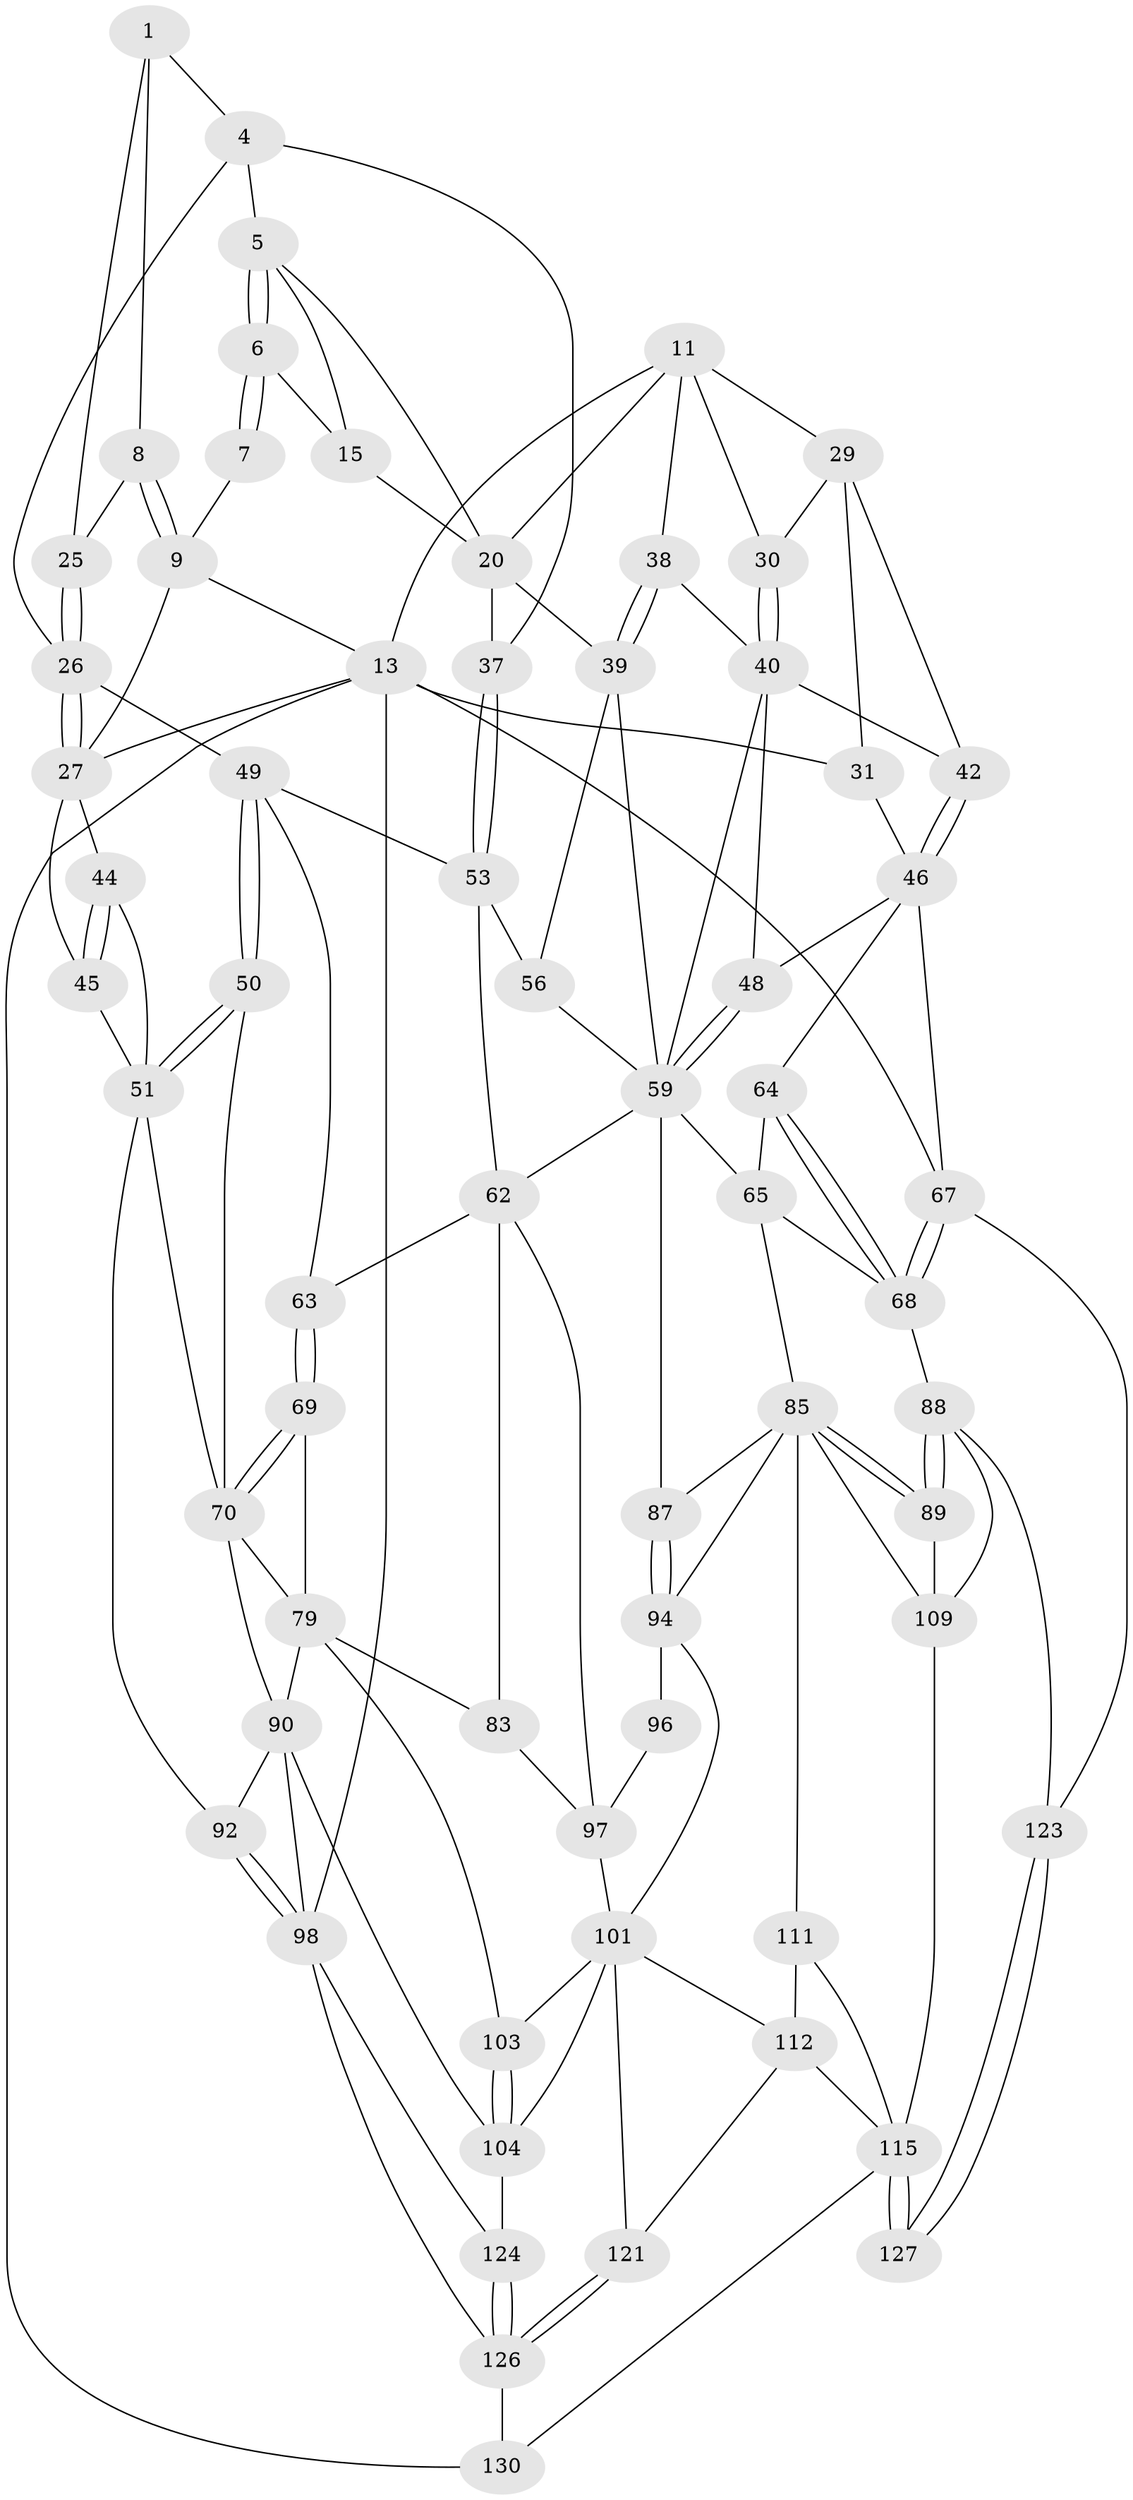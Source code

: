 // original degree distribution, {3: 0.023076923076923078, 5: 0.5615384615384615, 4: 0.2076923076923077, 6: 0.2076923076923077}
// Generated by graph-tools (version 1.1) at 2025/21/03/04/25 18:21:17]
// undirected, 65 vertices, 150 edges
graph export_dot {
graph [start="1"]
  node [color=gray90,style=filled];
  1 [pos="+0.23527040966054175+0",super="+2"];
  4 [pos="+0.32726987124548645+0.07860344704760383",super="+34"];
  5 [pos="+0.3291493699593636+0.07722341423266907",super="+21"];
  6 [pos="+0.43610206496626963+0"];
  7 [pos="+0.22491287735396218+0"];
  8 [pos="+0.2027159728661112+0.04532906221688649",super="+24"];
  9 [pos="+0.11357750196143976+0.05466497866578597",super="+10"];
  11 [pos="+0.750371646518191+0",super="+12+17"];
  13 [pos="+1+0",super="+14+71"];
  15 [pos="+0.4402849984814282+0",super="+16"];
  20 [pos="+0.5809088325982906+0.08546774248472407",super="+22"];
  25 [pos="+0.2165745251899853+0.14020235465550418"];
  26 [pos="+0.19983073827155287+0.17305039216551157",super="+35"];
  27 [pos="+0.13576955728925766+0.15862646592034488",super="+28"];
  29 [pos="+0.7713353134732134+0.08874120616911702",super="+32"];
  30 [pos="+0.7382723280512072+0.14644197917021387"];
  31 [pos="+1+0"];
  37 [pos="+0.437713783687022+0.1837297593217946"];
  38 [pos="+0.6107871773092802+0.21192030134205286"];
  39 [pos="+0.5658889296221273+0.2438416978916602",super="+55"];
  40 [pos="+0.7534274181365005+0.1794170663159547",super="+43+41"];
  42 [pos="+0.8893501000805427+0.13538821686349864"];
  44 [pos="+0.0921549945286611+0.19156432434522203"];
  45 [pos="+0+0.24192520598744646"];
  46 [pos="+0.9193930201614594+0.30065711142628265",super="+47+58"];
  48 [pos="+0.9037766064105598+0.31058953461982847"];
  49 [pos="+0.24989837802942128+0.2877556034515457",super="+54"];
  50 [pos="+0.2250497052277753+0.3294824067111573"];
  51 [pos="+0.14237054923976436+0.38240416354265705",super="+52"];
  53 [pos="+0.4173942621816735+0.24644040495924102",super="+57"];
  56 [pos="+0.5429008669745385+0.3393654057898361"];
  59 [pos="+0.7682590244989097+0.3709171350228908",super="+60"];
  62 [pos="+0.43179370401932876+0.39122359801073464",super="+75"];
  63 [pos="+0.4145092749243617+0.39878920407085583"];
  64 [pos="+0.9626181649747396+0.4004622882144593"];
  65 [pos="+0.848712718465317+0.4367021758480183",super="+66"];
  67 [pos="+1+0.5389186908469779",super="+72"];
  68 [pos="+1+0.5292196326164593",super="+84"];
  69 [pos="+0.38806810538767583+0.4329954769512346"];
  70 [pos="+0.26418448458687155+0.37551446889666174",super="+76"];
  79 [pos="+0.3088732975662574+0.4720510186118084",super="+80"];
  83 [pos="+0.4231159116605601+0.49280551332859046"];
  85 [pos="+0.7496691642614838+0.5289079593858043",super="+86"];
  87 [pos="+0.634377399561949+0.49371178478107214"];
  88 [pos="+0.8389463120262203+0.6364139137025118",super="+113"];
  89 [pos="+0.7766176867364348+0.5706904433130388"];
  90 [pos="+0.13028535772393823+0.5638576902959994",super="+93+91"];
  92 [pos="+0+0.6355150877818226"];
  94 [pos="+0.6026658880679141+0.5670861713529363",super="+95"];
  96 [pos="+0.5369470090039148+0.5119608018202786"];
  97 [pos="+0.5218634664209036+0.4910902238705251",super="+100"];
  98 [pos="+0+1",super="+99+125"];
  101 [pos="+0.4386462915679163+0.6056803870018049",super="+107+102"];
  103 [pos="+0.34839131869489837+0.5712931710556908"];
  104 [pos="+0.20343670085618573+0.6101808507165188",super="+105"];
  109 [pos="+0.6341108908910502+0.6258388851806668",super="+114"];
  111 [pos="+0.586770767451097+0.6551984651677555",super="+118"];
  112 [pos="+0.49336646592975575+0.6327767693814171",super="+119"];
  115 [pos="+0.7563225209862118+0.7571418182920852",super="+116"];
  121 [pos="+0.3989600790694073+0.8835580882409516"];
  123 [pos="+1+1"];
  124 [pos="+0.20319533402891957+0.8183189323770635"];
  126 [pos="+0.3610358301346583+0.9262224091072749",super="+128"];
  127 [pos="+1+0.9710554080930304"];
  130 [pos="+0.6607736997043195+1"];
  1 -- 8 [weight=2];
  1 -- 4;
  1 -- 25;
  4 -- 5;
  4 -- 37;
  4 -- 26;
  5 -- 6;
  5 -- 6;
  5 -- 20;
  5 -- 15;
  6 -- 7;
  6 -- 7;
  6 -- 15;
  7 -- 9;
  8 -- 9;
  8 -- 9;
  8 -- 25;
  9 -- 13;
  9 -- 27;
  11 -- 13;
  11 -- 20;
  11 -- 38;
  11 -- 29;
  11 -- 30;
  13 -- 31;
  13 -- 27;
  13 -- 98 [weight=2];
  13 -- 130;
  13 -- 67;
  15 -- 20;
  20 -- 37;
  20 -- 39;
  25 -- 26;
  25 -- 26;
  26 -- 27;
  26 -- 27;
  26 -- 49;
  27 -- 44;
  27 -- 45;
  29 -- 30;
  29 -- 42;
  29 -- 31;
  30 -- 40;
  30 -- 40;
  31 -- 46;
  37 -- 53;
  37 -- 53;
  38 -- 39;
  38 -- 39;
  38 -- 40;
  39 -- 56;
  39 -- 59;
  40 -- 42;
  40 -- 48;
  40 -- 59;
  42 -- 46;
  42 -- 46;
  44 -- 45;
  44 -- 45;
  44 -- 51;
  45 -- 51;
  46 -- 48;
  46 -- 64;
  46 -- 67;
  48 -- 59;
  48 -- 59;
  49 -- 50;
  49 -- 50;
  49 -- 53;
  49 -- 63;
  50 -- 51;
  50 -- 51;
  50 -- 70;
  51 -- 92;
  51 -- 70;
  53 -- 56;
  53 -- 62;
  56 -- 59;
  59 -- 65;
  59 -- 87;
  59 -- 62;
  62 -- 63;
  62 -- 97;
  62 -- 83;
  63 -- 69;
  63 -- 69;
  64 -- 65;
  64 -- 68;
  64 -- 68;
  65 -- 85;
  65 -- 68;
  67 -- 68;
  67 -- 68;
  67 -- 123;
  68 -- 88;
  69 -- 70;
  69 -- 70;
  69 -- 79;
  70 -- 90;
  70 -- 79;
  79 -- 90;
  79 -- 83;
  79 -- 103;
  83 -- 97;
  85 -- 89;
  85 -- 89;
  85 -- 87;
  85 -- 109;
  85 -- 94;
  85 -- 111;
  87 -- 94;
  87 -- 94;
  88 -- 89;
  88 -- 89;
  88 -- 123;
  88 -- 109;
  89 -- 109;
  90 -- 92;
  90 -- 104;
  90 -- 98;
  92 -- 98;
  92 -- 98;
  94 -- 96 [weight=2];
  94 -- 101;
  96 -- 97;
  97 -- 101;
  98 -- 126;
  98 -- 124;
  101 -- 112;
  101 -- 104;
  101 -- 121;
  101 -- 103;
  103 -- 104;
  103 -- 104;
  104 -- 124;
  109 -- 115;
  111 -- 112 [weight=2];
  111 -- 115;
  112 -- 121;
  112 -- 115;
  115 -- 127 [weight=2];
  115 -- 127;
  115 -- 130;
  121 -- 126;
  121 -- 126;
  123 -- 127;
  123 -- 127;
  124 -- 126;
  124 -- 126;
  126 -- 130;
}
